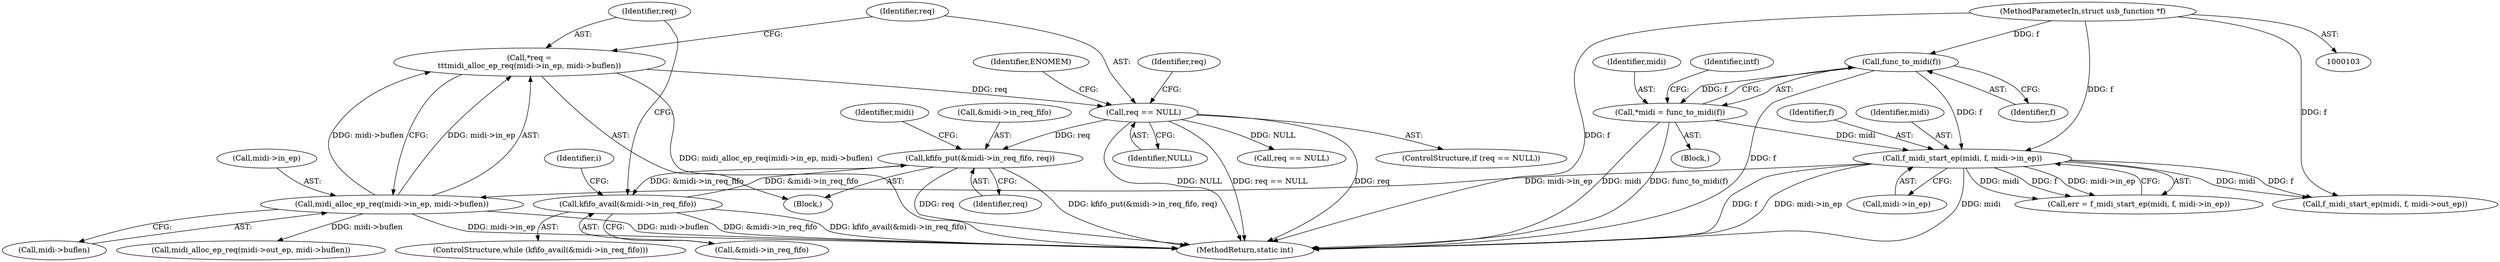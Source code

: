 digraph "0_linux_7fafcfdf6377b18b2a726ea554d6e593ba44349f@pointer" {
"1000181" [label="(Call,kfifo_put(&midi->in_req_fifo, req))"];
"1000148" [label="(Call,kfifo_avail(&midi->in_req_fifo))"];
"1000181" [label="(Call,kfifo_put(&midi->in_req_fifo, req))"];
"1000165" [label="(Call,req == NULL)"];
"1000155" [label="(Call,*req =\n\t\t\tmidi_alloc_ep_req(midi->in_ep, midi->buflen))"];
"1000157" [label="(Call,midi_alloc_ep_req(midi->in_ep, midi->buflen))"];
"1000125" [label="(Call,f_midi_start_ep(midi, f, midi->in_ep))"];
"1000109" [label="(Call,*midi = func_to_midi(f))"];
"1000111" [label="(Call,func_to_midi(f))"];
"1000104" [label="(MethodParameterIn,struct usb_function *f)"];
"1000123" [label="(Call,err = f_midi_start_ep(midi, f, midi->in_ep))"];
"1000167" [label="(Identifier,NULL)"];
"1000173" [label="(Identifier,req)"];
"1000117" [label="(Identifier,intf)"];
"1000137" [label="(Call,f_midi_start_ep(midi, f, midi->out_ep))"];
"1000151" [label="(Identifier,midi)"];
"1000111" [label="(Call,func_to_midi(f))"];
"1000104" [label="(MethodParameterIn,struct usb_function *f)"];
"1000189" [label="(Identifier,i)"];
"1000155" [label="(Call,*req =\n\t\t\tmidi_alloc_ep_req(midi->in_ep, midi->buflen))"];
"1000153" [label="(Block,)"];
"1000214" [label="(Call,req == NULL)"];
"1000156" [label="(Identifier,req)"];
"1000125" [label="(Call,f_midi_start_ep(midi, f, midi->in_ep))"];
"1000181" [label="(Call,kfifo_put(&midi->in_req_fifo, req))"];
"1000127" [label="(Identifier,f)"];
"1000165" [label="(Call,req == NULL)"];
"1000166" [label="(Identifier,req)"];
"1000128" [label="(Call,midi->in_ep)"];
"1000206" [label="(Call,midi_alloc_ep_req(midi->out_ep, midi->buflen))"];
"1000126" [label="(Identifier,midi)"];
"1000110" [label="(Identifier,midi)"];
"1000158" [label="(Call,midi->in_ep)"];
"1000109" [label="(Call,*midi = func_to_midi(f))"];
"1000157" [label="(Call,midi_alloc_ep_req(midi->in_ep, midi->buflen))"];
"1000147" [label="(ControlStructure,while (kfifo_avail(&midi->in_req_fifo)))"];
"1000170" [label="(Identifier,ENOMEM)"];
"1000186" [label="(Identifier,req)"];
"1000164" [label="(ControlStructure,if (req == NULL))"];
"1000149" [label="(Call,&midi->in_req_fifo)"];
"1000112" [label="(Identifier,f)"];
"1000107" [label="(Block,)"];
"1000161" [label="(Call,midi->buflen)"];
"1000260" [label="(MethodReturn,static int)"];
"1000148" [label="(Call,kfifo_avail(&midi->in_req_fifo))"];
"1000182" [label="(Call,&midi->in_req_fifo)"];
"1000181" -> "1000153"  [label="AST: "];
"1000181" -> "1000186"  [label="CFG: "];
"1000182" -> "1000181"  [label="AST: "];
"1000186" -> "1000181"  [label="AST: "];
"1000151" -> "1000181"  [label="CFG: "];
"1000181" -> "1000260"  [label="DDG: kfifo_put(&midi->in_req_fifo, req)"];
"1000181" -> "1000260"  [label="DDG: req"];
"1000181" -> "1000148"  [label="DDG: &midi->in_req_fifo"];
"1000148" -> "1000181"  [label="DDG: &midi->in_req_fifo"];
"1000165" -> "1000181"  [label="DDG: req"];
"1000148" -> "1000147"  [label="AST: "];
"1000148" -> "1000149"  [label="CFG: "];
"1000149" -> "1000148"  [label="AST: "];
"1000156" -> "1000148"  [label="CFG: "];
"1000189" -> "1000148"  [label="CFG: "];
"1000148" -> "1000260"  [label="DDG: &midi->in_req_fifo"];
"1000148" -> "1000260"  [label="DDG: kfifo_avail(&midi->in_req_fifo)"];
"1000165" -> "1000164"  [label="AST: "];
"1000165" -> "1000167"  [label="CFG: "];
"1000166" -> "1000165"  [label="AST: "];
"1000167" -> "1000165"  [label="AST: "];
"1000170" -> "1000165"  [label="CFG: "];
"1000173" -> "1000165"  [label="CFG: "];
"1000165" -> "1000260"  [label="DDG: req"];
"1000165" -> "1000260"  [label="DDG: NULL"];
"1000165" -> "1000260"  [label="DDG: req == NULL"];
"1000155" -> "1000165"  [label="DDG: req"];
"1000165" -> "1000214"  [label="DDG: NULL"];
"1000155" -> "1000153"  [label="AST: "];
"1000155" -> "1000157"  [label="CFG: "];
"1000156" -> "1000155"  [label="AST: "];
"1000157" -> "1000155"  [label="AST: "];
"1000166" -> "1000155"  [label="CFG: "];
"1000155" -> "1000260"  [label="DDG: midi_alloc_ep_req(midi->in_ep, midi->buflen)"];
"1000157" -> "1000155"  [label="DDG: midi->in_ep"];
"1000157" -> "1000155"  [label="DDG: midi->buflen"];
"1000157" -> "1000161"  [label="CFG: "];
"1000158" -> "1000157"  [label="AST: "];
"1000161" -> "1000157"  [label="AST: "];
"1000157" -> "1000260"  [label="DDG: midi->in_ep"];
"1000157" -> "1000260"  [label="DDG: midi->buflen"];
"1000125" -> "1000157"  [label="DDG: midi->in_ep"];
"1000157" -> "1000206"  [label="DDG: midi->buflen"];
"1000125" -> "1000123"  [label="AST: "];
"1000125" -> "1000128"  [label="CFG: "];
"1000126" -> "1000125"  [label="AST: "];
"1000127" -> "1000125"  [label="AST: "];
"1000128" -> "1000125"  [label="AST: "];
"1000123" -> "1000125"  [label="CFG: "];
"1000125" -> "1000260"  [label="DDG: midi"];
"1000125" -> "1000260"  [label="DDG: f"];
"1000125" -> "1000260"  [label="DDG: midi->in_ep"];
"1000125" -> "1000123"  [label="DDG: midi"];
"1000125" -> "1000123"  [label="DDG: f"];
"1000125" -> "1000123"  [label="DDG: midi->in_ep"];
"1000109" -> "1000125"  [label="DDG: midi"];
"1000111" -> "1000125"  [label="DDG: f"];
"1000104" -> "1000125"  [label="DDG: f"];
"1000125" -> "1000137"  [label="DDG: midi"];
"1000125" -> "1000137"  [label="DDG: f"];
"1000109" -> "1000107"  [label="AST: "];
"1000109" -> "1000111"  [label="CFG: "];
"1000110" -> "1000109"  [label="AST: "];
"1000111" -> "1000109"  [label="AST: "];
"1000117" -> "1000109"  [label="CFG: "];
"1000109" -> "1000260"  [label="DDG: midi"];
"1000109" -> "1000260"  [label="DDG: func_to_midi(f)"];
"1000111" -> "1000109"  [label="DDG: f"];
"1000111" -> "1000112"  [label="CFG: "];
"1000112" -> "1000111"  [label="AST: "];
"1000111" -> "1000260"  [label="DDG: f"];
"1000104" -> "1000111"  [label="DDG: f"];
"1000104" -> "1000103"  [label="AST: "];
"1000104" -> "1000260"  [label="DDG: f"];
"1000104" -> "1000137"  [label="DDG: f"];
}
